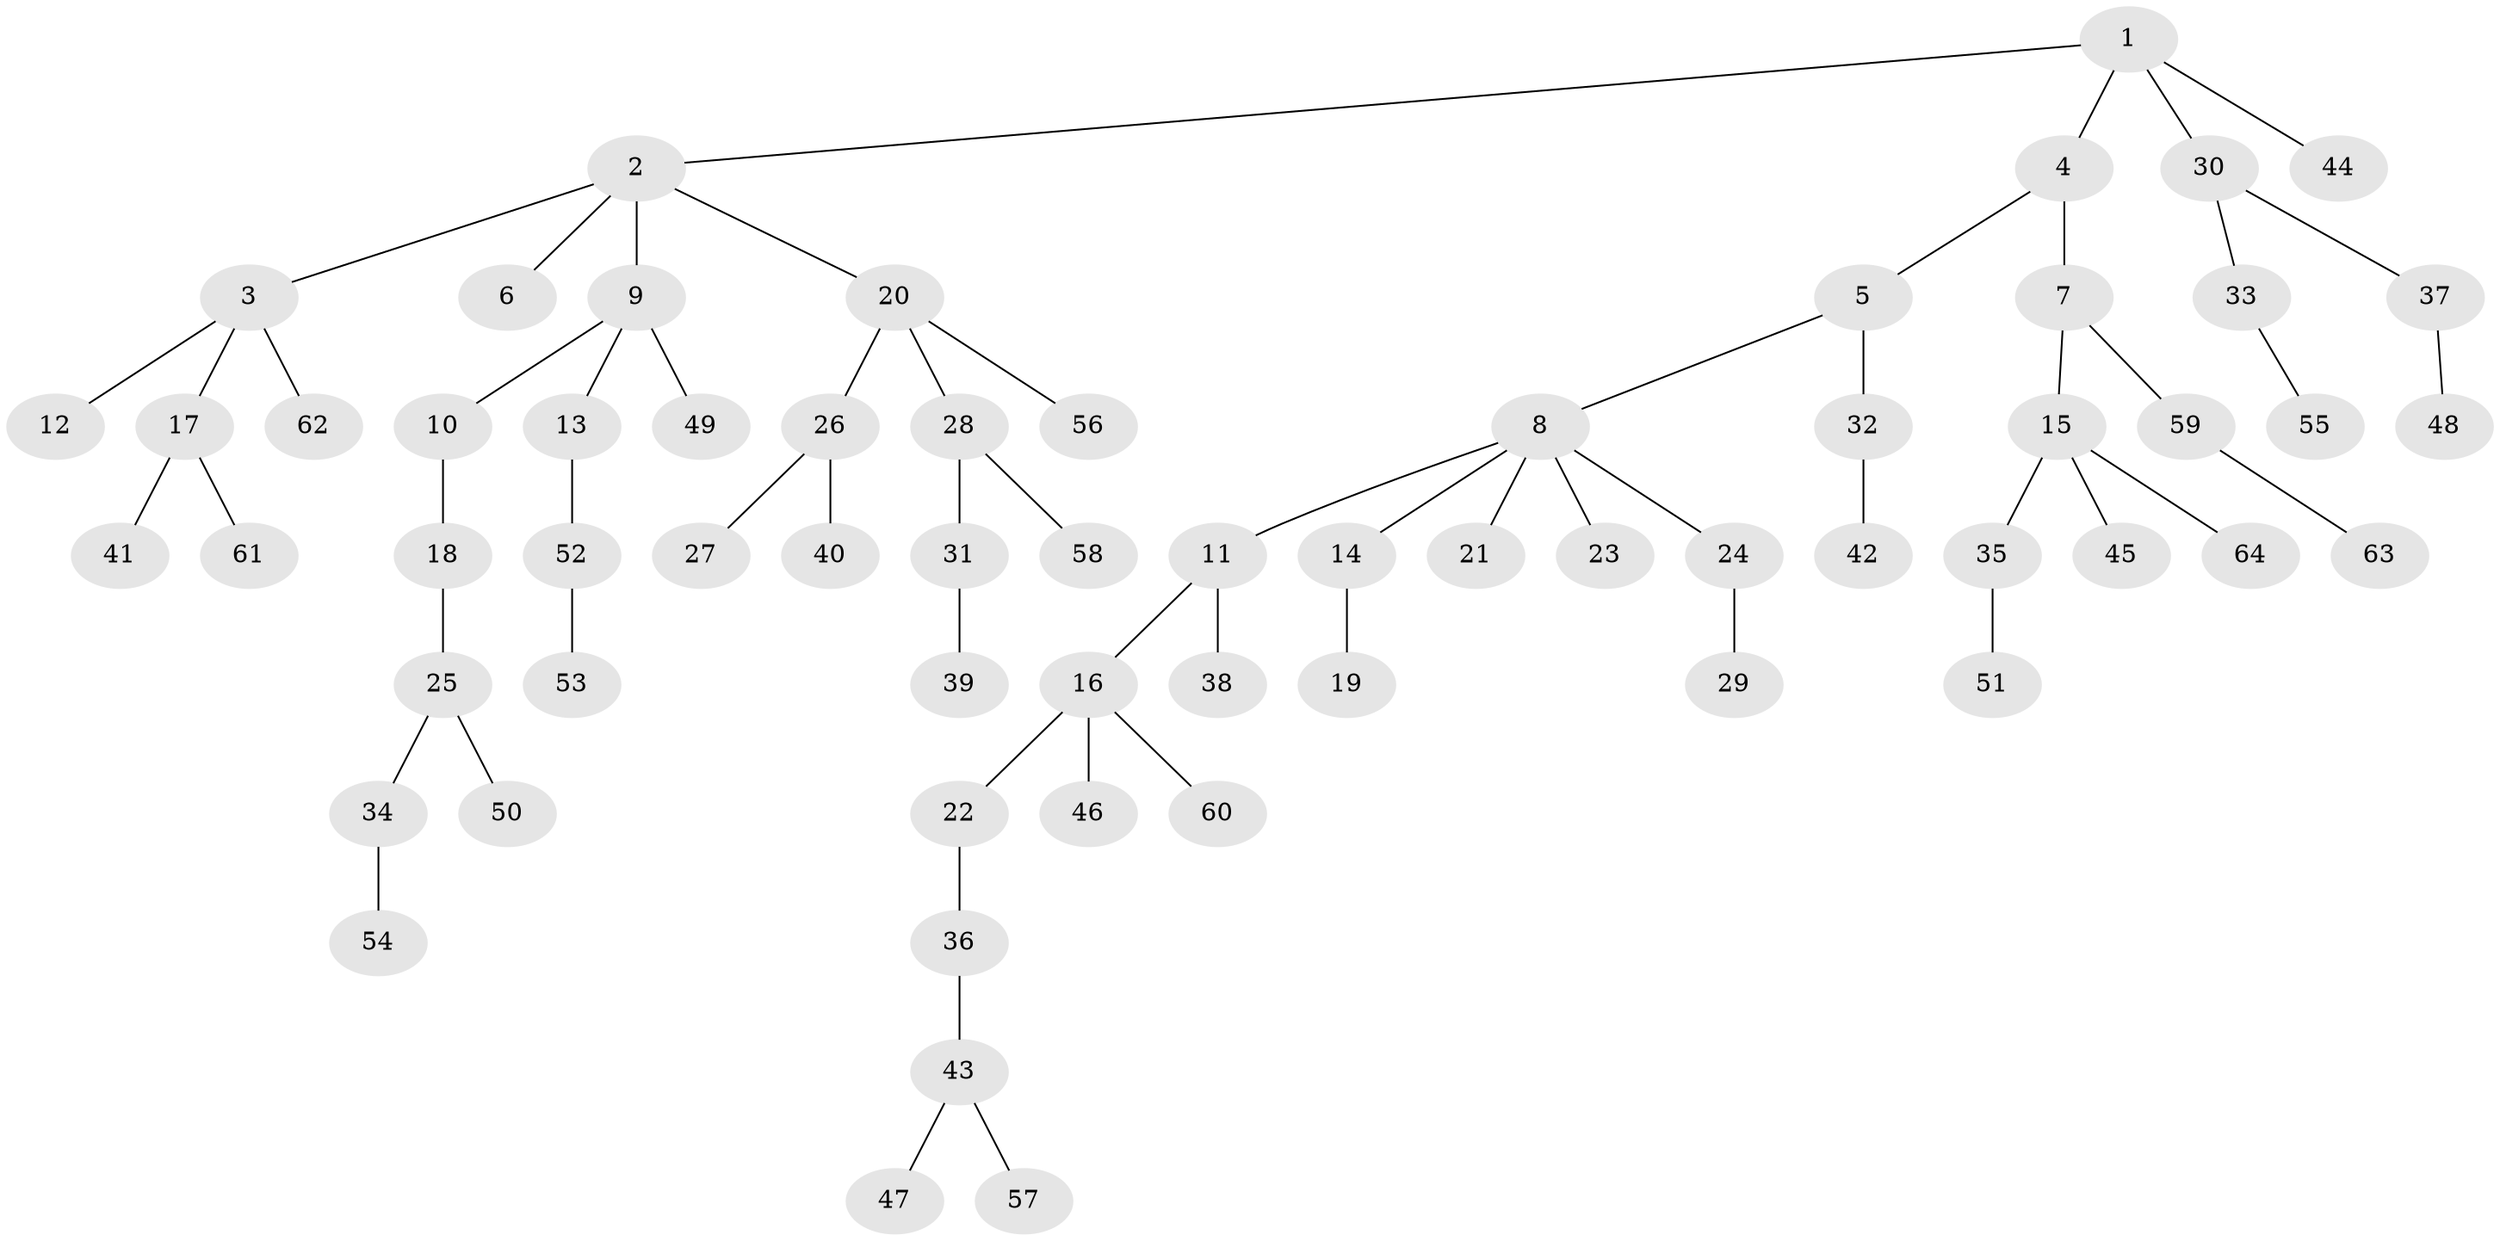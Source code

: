 // coarse degree distribution, {7: 0.044444444444444446, 3: 0.15555555555555556, 4: 0.06666666666666667, 1: 0.5555555555555556, 2: 0.17777777777777778}
// Generated by graph-tools (version 1.1) at 2025/52/02/27/25 19:52:11]
// undirected, 64 vertices, 63 edges
graph export_dot {
graph [start="1"]
  node [color=gray90,style=filled];
  1;
  2;
  3;
  4;
  5;
  6;
  7;
  8;
  9;
  10;
  11;
  12;
  13;
  14;
  15;
  16;
  17;
  18;
  19;
  20;
  21;
  22;
  23;
  24;
  25;
  26;
  27;
  28;
  29;
  30;
  31;
  32;
  33;
  34;
  35;
  36;
  37;
  38;
  39;
  40;
  41;
  42;
  43;
  44;
  45;
  46;
  47;
  48;
  49;
  50;
  51;
  52;
  53;
  54;
  55;
  56;
  57;
  58;
  59;
  60;
  61;
  62;
  63;
  64;
  1 -- 2;
  1 -- 4;
  1 -- 30;
  1 -- 44;
  2 -- 3;
  2 -- 6;
  2 -- 9;
  2 -- 20;
  3 -- 12;
  3 -- 17;
  3 -- 62;
  4 -- 5;
  4 -- 7;
  5 -- 8;
  5 -- 32;
  7 -- 15;
  7 -- 59;
  8 -- 11;
  8 -- 14;
  8 -- 21;
  8 -- 23;
  8 -- 24;
  9 -- 10;
  9 -- 13;
  9 -- 49;
  10 -- 18;
  11 -- 16;
  11 -- 38;
  13 -- 52;
  14 -- 19;
  15 -- 35;
  15 -- 45;
  15 -- 64;
  16 -- 22;
  16 -- 46;
  16 -- 60;
  17 -- 41;
  17 -- 61;
  18 -- 25;
  20 -- 26;
  20 -- 28;
  20 -- 56;
  22 -- 36;
  24 -- 29;
  25 -- 34;
  25 -- 50;
  26 -- 27;
  26 -- 40;
  28 -- 31;
  28 -- 58;
  30 -- 33;
  30 -- 37;
  31 -- 39;
  32 -- 42;
  33 -- 55;
  34 -- 54;
  35 -- 51;
  36 -- 43;
  37 -- 48;
  43 -- 47;
  43 -- 57;
  52 -- 53;
  59 -- 63;
}
